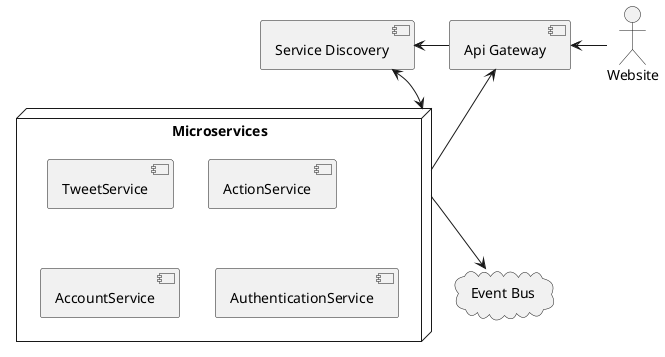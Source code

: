 @startuml "highlevel"
actor "Website" as Website

component "Api Gateway" as api
component "Service Discovery" as sd
Website -left-> api
api -left-> sd

node Microservices {
    component TweetService
    component ActionService
    component AccountService
    component AuthenticationService
}

cloud "Event Bus" as EventBus

api <-- Microservices
sd <--> Microservices

Microservices --> EventBus

@enduml

@startuml "service"

component api as "API Gateway"
component sd as "Service Discovery"
cloud event as "Event Bus"

component Service as service {
    component Command
    component Query
    component Processor as "Event Processor"
    component "Service Discovery NuGet Library" as sdl
    database "Current State" as state
}


api --> Query : "Get state"
api --> Command : "Perform action"

Command ..> event : TweetPostedEvent
Processor <.. event : Process event

Processor <--> state : Update current state

Query <--> state : Get current state

sdl <-up-> sd : Register & keep alive

@enduml
